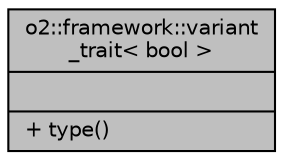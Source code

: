 digraph "o2::framework::variant_trait&lt; bool &gt;"
{
 // INTERACTIVE_SVG=YES
  bgcolor="transparent";
  edge [fontname="Helvetica",fontsize="10",labelfontname="Helvetica",labelfontsize="10"];
  node [fontname="Helvetica",fontsize="10",shape=record];
  Node1 [label="{o2::framework::variant\l_trait\< bool \>\n||+ type()\l}",height=0.2,width=0.4,color="black", fillcolor="grey75", style="filled", fontcolor="black"];
}
